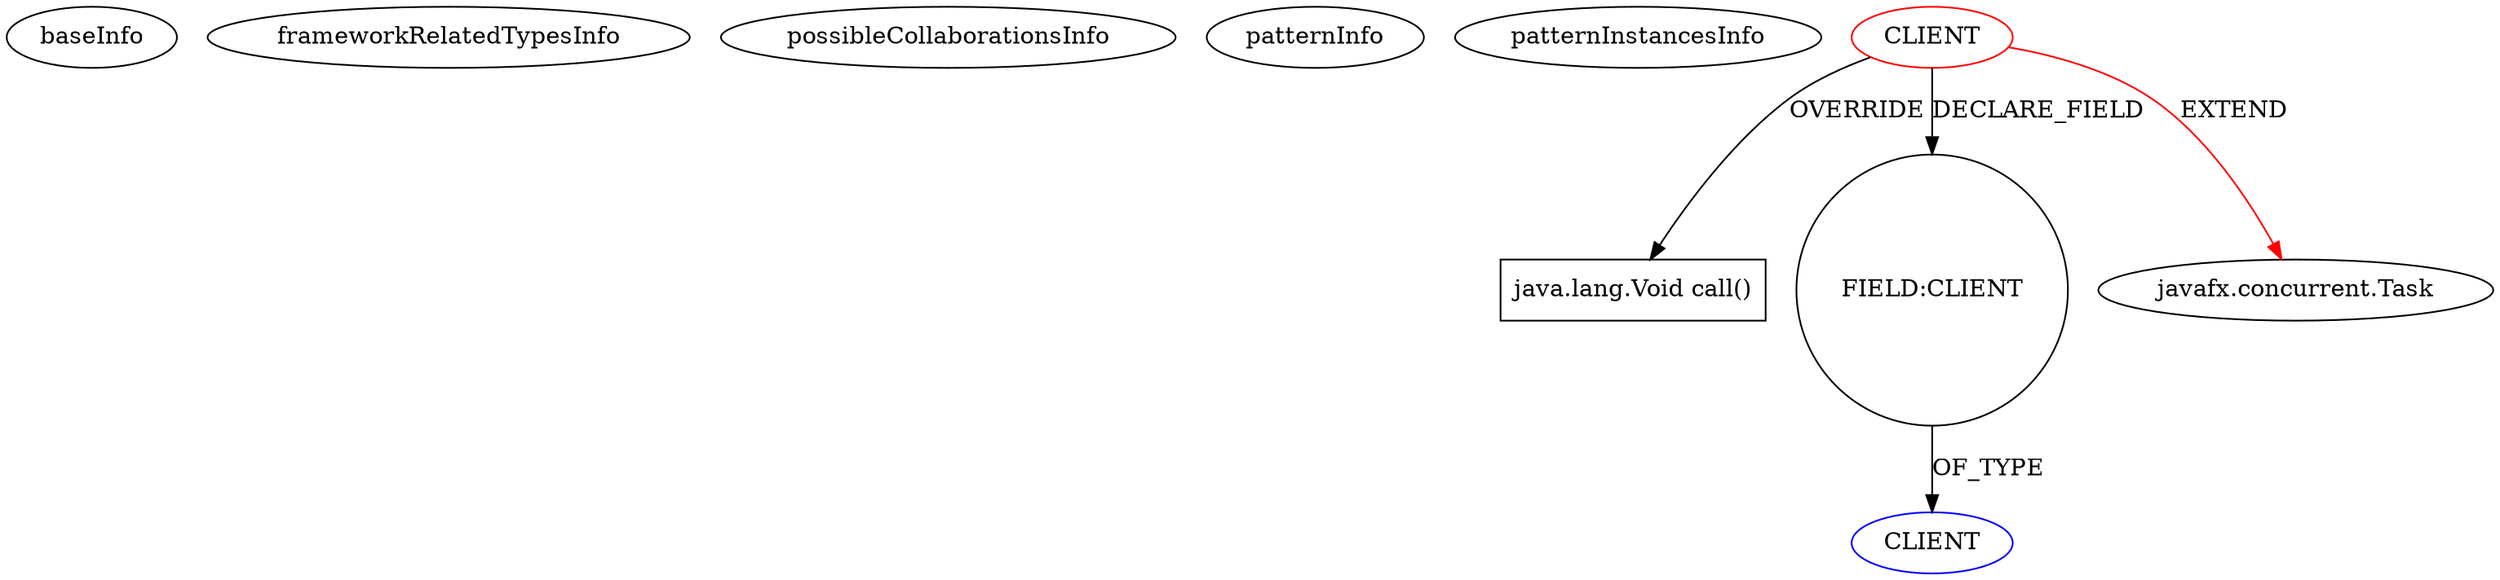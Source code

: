 digraph {
baseInfo[graphId=2104,category="pattern",isAnonymous=false,possibleRelation=false]
frameworkRelatedTypesInfo[0="javafx.concurrent.Task"]
possibleCollaborationsInfo[]
patternInfo[frequency=3.0,patternRootClient=0]
patternInstancesInfo[0="berker-RSSReader~/berker-RSSReader/RSSReader-master/src/com/deneme/rss/task/RSSReaderTask.java~RSSReaderTask~2002",1="Ollowayne-dalekPTT~/Ollowayne-dalekPTT/dalekPTT-master/src/ptt/dalek/gui/Updater.java~Updater~1046",2="ireardon-cs32-final~/ireardon-cs32-final/cs32-final-master/src/edu/brown/cs32/final_group/backend/Player.java~Player~3200"]
5[label="java.lang.Void call()",vertexType="OVERRIDING_METHOD_DECLARATION",isFrameworkType=false,shape=box]
0[label="CLIENT",vertexType="ROOT_CLIENT_CLASS_DECLARATION",isFrameworkType=false,color=red]
2[label="FIELD:CLIENT",vertexType="FIELD_DECLARATION",isFrameworkType=false,shape=circle]
1[label="javafx.concurrent.Task",vertexType="FRAMEWORK_CLASS_TYPE",isFrameworkType=false]
3[label="CLIENT",vertexType="REFERENCE_CLIENT_CLASS_DECLARATION",isFrameworkType=false,color=blue]
0->5[label="OVERRIDE"]
0->2[label="DECLARE_FIELD"]
2->3[label="OF_TYPE"]
0->1[label="EXTEND",color=red]
}

